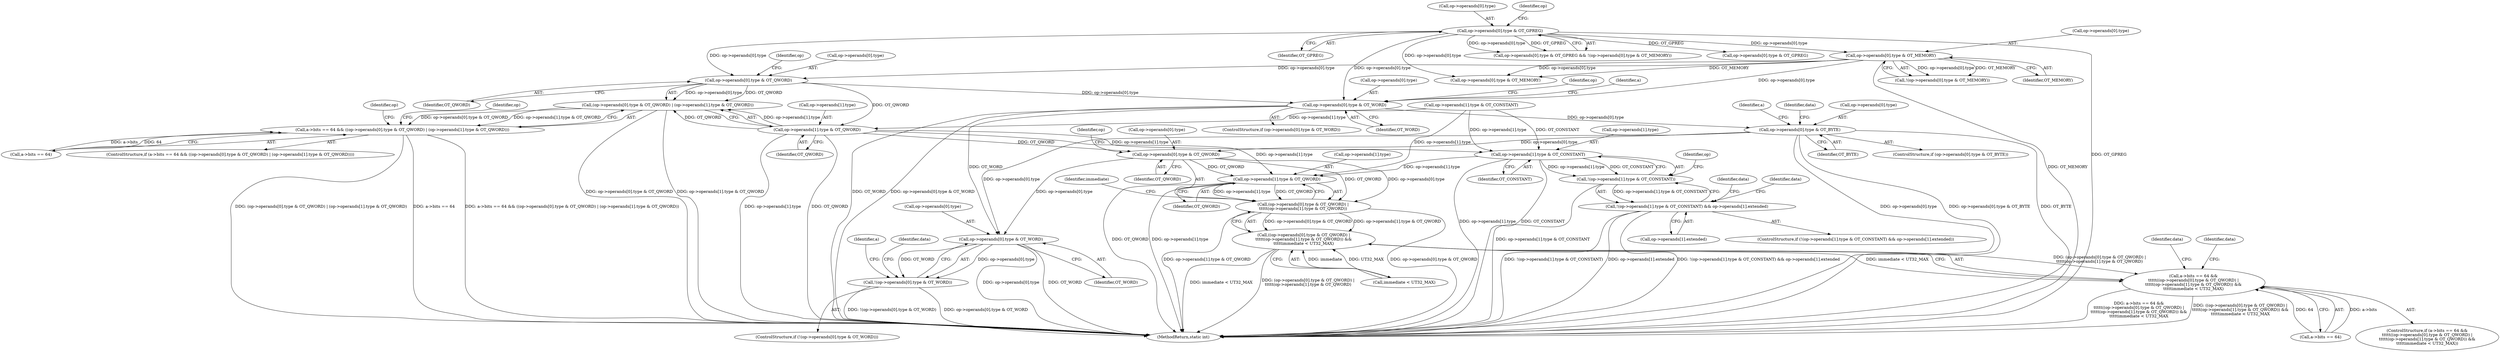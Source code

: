digraph "0_radare2_f17bfd9f1da05f30f23a4dd05e9d2363e1406948@API" {
"1000217" [label="(Call,op->operands[0].type & OT_QWORD)"];
"1000189" [label="(Call,op->operands[0].type & OT_GPREG)"];
"1000199" [label="(Call,op->operands[0].type & OT_MEMORY)"];
"1000216" [label="(Call,(op->operands[0].type & OT_QWORD) | (op->operands[1].type & OT_QWORD))"];
"1000210" [label="(Call,a->bits == 64 && ((op->operands[0].type & OT_QWORD) | (op->operands[1].type & OT_QWORD)))"];
"1000226" [label="(Call,op->operands[1].type & OT_QWORD)"];
"1000239" [label="(Call,op->operands[1].type & OT_CONSTANT)"];
"1000238" [label="(Call,!(op->operands[1].type & OT_CONSTANT))"];
"1000237" [label="(Call,!(op->operands[1].type & OT_CONSTANT) && op->operands[1].extended)"];
"1000361" [label="(Call,op->operands[1].type & OT_QWORD)"];
"1000351" [label="(Call,(op->operands[0].type & OT_QWORD) |\n\t\t\t\t\t(op->operands[1].type & OT_QWORD))"];
"1000350" [label="(Call,((op->operands[0].type & OT_QWORD) |\n\t\t\t\t\t(op->operands[1].type & OT_QWORD)) &&\n\t\t\t\t\timmediate < UT32_MAX)"];
"1000344" [label="(Call,a->bits == 64 &&\n\t\t\t\t\t((op->operands[0].type & OT_QWORD) |\n\t\t\t\t\t(op->operands[1].type & OT_QWORD)) &&\n\t\t\t\t\timmediate < UT32_MAX)"];
"1000352" [label="(Call,op->operands[0].type & OT_QWORD)"];
"1000426" [label="(Call,op->operands[0].type & OT_WORD)"];
"1000425" [label="(Call,!(op->operands[0].type & OT_WORD))"];
"1000287" [label="(Call,op->operands[0].type & OT_WORD)"];
"1000311" [label="(Call,op->operands[0].type & OT_BYTE)"];
"1000197" [label="(Identifier,OT_GPREG)"];
"1000497" [label="(Call,op->operands[0].type & OT_MEMORY)"];
"1000188" [label="(Call,op->operands[0].type & OT_GPREG && !(op->operands[0].type & OT_MEMORY))"];
"1000198" [label="(Call,!(op->operands[0].type & OT_MEMORY))"];
"1000370" [label="(Call,immediate < UT32_MAX)"];
"1003216" [label="(MethodReturn,static int)"];
"1000287" [label="(Call,op->operands[0].type & OT_WORD)"];
"1000243" [label="(Identifier,op)"];
"1000427" [label="(Call,op->operands[0].type)"];
"1000247" [label="(Identifier,OT_CONSTANT)"];
"1000258" [label="(Identifier,data)"];
"1000345" [label="(Call,a->bits == 64)"];
"1000311" [label="(Call,op->operands[0].type & OT_BYTE)"];
"1000315" [label="(Identifier,op)"];
"1000362" [label="(Call,op->operands[1].type)"];
"1000319" [label="(Identifier,OT_BYTE)"];
"1000424" [label="(ControlStructure,if (!(op->operands[0].type & OT_WORD)))"];
"1000371" [label="(Identifier,immediate)"];
"1000398" [label="(Identifier,data)"];
"1000360" [label="(Identifier,OT_QWORD)"];
"1000225" [label="(Identifier,OT_QWORD)"];
"1000518" [label="(Call,op->operands[0].type & OT_GPREG)"];
"1000248" [label="(Call,op->operands[1].extended)"];
"1000295" [label="(Identifier,OT_WORD)"];
"1000210" [label="(Call,a->bits == 64 && ((op->operands[0].type & OT_QWORD) | (op->operands[1].type & OT_QWORD)))"];
"1000323" [label="(Identifier,data)"];
"1000189" [label="(Call,op->operands[0].type & OT_GPREG)"];
"1000251" [label="(Identifier,op)"];
"1000286" [label="(ControlStructure,if (op->operands[0].type & OT_WORD))"];
"1000190" [label="(Call,op->operands[0].type)"];
"1000353" [label="(Call,op->operands[0].type)"];
"1000216" [label="(Call,(op->operands[0].type & OT_QWORD) | (op->operands[1].type & OT_QWORD))"];
"1000351" [label="(Call,(op->operands[0].type & OT_QWORD) |\n\t\t\t\t\t(op->operands[1].type & OT_QWORD))"];
"1000203" [label="(Identifier,op)"];
"1000200" [label="(Call,op->operands[0].type)"];
"1000312" [label="(Call,op->operands[0].type)"];
"1000230" [label="(Identifier,op)"];
"1000211" [label="(Call,a->bits == 64)"];
"1000376" [label="(Identifier,data)"];
"1000237" [label="(Call,!(op->operands[1].type & OT_CONSTANT) && op->operands[1].extended)"];
"1000217" [label="(Call,op->operands[0].type & OT_QWORD)"];
"1000300" [label="(Identifier,a)"];
"1000240" [label="(Call,op->operands[1].type)"];
"1000266" [label="(Identifier,data)"];
"1000207" [label="(Identifier,OT_MEMORY)"];
"1000344" [label="(Call,a->bits == 64 &&\n\t\t\t\t\t((op->operands[0].type & OT_QWORD) |\n\t\t\t\t\t(op->operands[1].type & OT_QWORD)) &&\n\t\t\t\t\timmediate < UT32_MAX)"];
"1000275" [label="(Identifier,op)"];
"1000347" [label="(Identifier,a)"];
"1000350" [label="(Call,((op->operands[0].type & OT_QWORD) |\n\t\t\t\t\t(op->operands[1].type & OT_QWORD)) &&\n\t\t\t\t\timmediate < UT32_MAX)"];
"1000426" [label="(Call,op->operands[0].type & OT_WORD)"];
"1000238" [label="(Call,!(op->operands[1].type & OT_CONSTANT))"];
"1000434" [label="(Identifier,OT_WORD)"];
"1000226" [label="(Call,op->operands[1].type & OT_QWORD)"];
"1000365" [label="(Identifier,op)"];
"1000438" [label="(Identifier,data)"];
"1000288" [label="(Call,op->operands[0].type)"];
"1000343" [label="(ControlStructure,if (a->bits == 64 &&\n\t\t\t\t\t((op->operands[0].type & OT_QWORD) |\n\t\t\t\t\t(op->operands[1].type & OT_QWORD)) &&\n\t\t\t\t\timmediate < UT32_MAX))"];
"1000132" [label="(Call,op->operands[1].type & OT_CONSTANT)"];
"1000218" [label="(Call,op->operands[0].type)"];
"1000361" [label="(Call,op->operands[1].type & OT_QWORD)"];
"1000209" [label="(ControlStructure,if (a->bits == 64 && ((op->operands[0].type & OT_QWORD) | (op->operands[1].type & OT_QWORD))))"];
"1000234" [label="(Identifier,OT_QWORD)"];
"1000199" [label="(Call,op->operands[0].type & OT_MEMORY)"];
"1000352" [label="(Call,op->operands[0].type & OT_QWORD)"];
"1000236" [label="(ControlStructure,if (!(op->operands[1].type & OT_CONSTANT) && op->operands[1].extended))"];
"1000310" [label="(ControlStructure,if (op->operands[0].type & OT_BYTE))"];
"1000456" [label="(Identifier,a)"];
"1000239" [label="(Call,op->operands[1].type & OT_CONSTANT)"];
"1000425" [label="(Call,!(op->operands[0].type & OT_WORD))"];
"1000227" [label="(Call,op->operands[1].type)"];
"1000369" [label="(Identifier,OT_QWORD)"];
"1000217" -> "1000216"  [label="AST: "];
"1000217" -> "1000225"  [label="CFG: "];
"1000218" -> "1000217"  [label="AST: "];
"1000225" -> "1000217"  [label="AST: "];
"1000230" -> "1000217"  [label="CFG: "];
"1000217" -> "1000216"  [label="DDG: op->operands[0].type"];
"1000217" -> "1000216"  [label="DDG: OT_QWORD"];
"1000189" -> "1000217"  [label="DDG: op->operands[0].type"];
"1000199" -> "1000217"  [label="DDG: op->operands[0].type"];
"1000217" -> "1000226"  [label="DDG: OT_QWORD"];
"1000217" -> "1000287"  [label="DDG: op->operands[0].type"];
"1000189" -> "1000188"  [label="AST: "];
"1000189" -> "1000197"  [label="CFG: "];
"1000190" -> "1000189"  [label="AST: "];
"1000197" -> "1000189"  [label="AST: "];
"1000203" -> "1000189"  [label="CFG: "];
"1000188" -> "1000189"  [label="CFG: "];
"1000189" -> "1003216"  [label="DDG: OT_GPREG"];
"1000189" -> "1000188"  [label="DDG: op->operands[0].type"];
"1000189" -> "1000188"  [label="DDG: OT_GPREG"];
"1000189" -> "1000199"  [label="DDG: op->operands[0].type"];
"1000189" -> "1000287"  [label="DDG: op->operands[0].type"];
"1000189" -> "1000497"  [label="DDG: op->operands[0].type"];
"1000189" -> "1000518"  [label="DDG: OT_GPREG"];
"1000199" -> "1000198"  [label="AST: "];
"1000199" -> "1000207"  [label="CFG: "];
"1000200" -> "1000199"  [label="AST: "];
"1000207" -> "1000199"  [label="AST: "];
"1000198" -> "1000199"  [label="CFG: "];
"1000199" -> "1003216"  [label="DDG: OT_MEMORY"];
"1000199" -> "1000198"  [label="DDG: op->operands[0].type"];
"1000199" -> "1000198"  [label="DDG: OT_MEMORY"];
"1000199" -> "1000287"  [label="DDG: op->operands[0].type"];
"1000199" -> "1000497"  [label="DDG: op->operands[0].type"];
"1000199" -> "1000497"  [label="DDG: OT_MEMORY"];
"1000216" -> "1000210"  [label="AST: "];
"1000216" -> "1000226"  [label="CFG: "];
"1000226" -> "1000216"  [label="AST: "];
"1000210" -> "1000216"  [label="CFG: "];
"1000216" -> "1003216"  [label="DDG: op->operands[1].type & OT_QWORD"];
"1000216" -> "1003216"  [label="DDG: op->operands[0].type & OT_QWORD"];
"1000216" -> "1000210"  [label="DDG: op->operands[0].type & OT_QWORD"];
"1000216" -> "1000210"  [label="DDG: op->operands[1].type & OT_QWORD"];
"1000226" -> "1000216"  [label="DDG: op->operands[1].type"];
"1000226" -> "1000216"  [label="DDG: OT_QWORD"];
"1000210" -> "1000209"  [label="AST: "];
"1000210" -> "1000211"  [label="CFG: "];
"1000211" -> "1000210"  [label="AST: "];
"1000243" -> "1000210"  [label="CFG: "];
"1000275" -> "1000210"  [label="CFG: "];
"1000210" -> "1003216"  [label="DDG: a->bits == 64 && ((op->operands[0].type & OT_QWORD) | (op->operands[1].type & OT_QWORD))"];
"1000210" -> "1003216"  [label="DDG: (op->operands[0].type & OT_QWORD) | (op->operands[1].type & OT_QWORD)"];
"1000210" -> "1003216"  [label="DDG: a->bits == 64"];
"1000211" -> "1000210"  [label="DDG: a->bits"];
"1000211" -> "1000210"  [label="DDG: 64"];
"1000226" -> "1000234"  [label="CFG: "];
"1000227" -> "1000226"  [label="AST: "];
"1000234" -> "1000226"  [label="AST: "];
"1000226" -> "1003216"  [label="DDG: op->operands[1].type"];
"1000226" -> "1003216"  [label="DDG: OT_QWORD"];
"1000132" -> "1000226"  [label="DDG: op->operands[1].type"];
"1000226" -> "1000239"  [label="DDG: op->operands[1].type"];
"1000226" -> "1000352"  [label="DDG: OT_QWORD"];
"1000226" -> "1000361"  [label="DDG: op->operands[1].type"];
"1000239" -> "1000238"  [label="AST: "];
"1000239" -> "1000247"  [label="CFG: "];
"1000240" -> "1000239"  [label="AST: "];
"1000247" -> "1000239"  [label="AST: "];
"1000238" -> "1000239"  [label="CFG: "];
"1000239" -> "1003216"  [label="DDG: op->operands[1].type"];
"1000239" -> "1003216"  [label="DDG: OT_CONSTANT"];
"1000239" -> "1000238"  [label="DDG: op->operands[1].type"];
"1000239" -> "1000238"  [label="DDG: OT_CONSTANT"];
"1000132" -> "1000239"  [label="DDG: op->operands[1].type"];
"1000132" -> "1000239"  [label="DDG: OT_CONSTANT"];
"1000239" -> "1000361"  [label="DDG: op->operands[1].type"];
"1000238" -> "1000237"  [label="AST: "];
"1000251" -> "1000238"  [label="CFG: "];
"1000237" -> "1000238"  [label="CFG: "];
"1000238" -> "1003216"  [label="DDG: op->operands[1].type & OT_CONSTANT"];
"1000238" -> "1000237"  [label="DDG: op->operands[1].type & OT_CONSTANT"];
"1000237" -> "1000236"  [label="AST: "];
"1000237" -> "1000248"  [label="CFG: "];
"1000248" -> "1000237"  [label="AST: "];
"1000258" -> "1000237"  [label="CFG: "];
"1000266" -> "1000237"  [label="CFG: "];
"1000237" -> "1003216"  [label="DDG: op->operands[1].extended"];
"1000237" -> "1003216"  [label="DDG: !(op->operands[1].type & OT_CONSTANT) && op->operands[1].extended"];
"1000237" -> "1003216"  [label="DDG: !(op->operands[1].type & OT_CONSTANT)"];
"1000361" -> "1000351"  [label="AST: "];
"1000361" -> "1000369"  [label="CFG: "];
"1000362" -> "1000361"  [label="AST: "];
"1000369" -> "1000361"  [label="AST: "];
"1000351" -> "1000361"  [label="CFG: "];
"1000361" -> "1003216"  [label="DDG: OT_QWORD"];
"1000361" -> "1003216"  [label="DDG: op->operands[1].type"];
"1000361" -> "1000351"  [label="DDG: op->operands[1].type"];
"1000361" -> "1000351"  [label="DDG: OT_QWORD"];
"1000132" -> "1000361"  [label="DDG: op->operands[1].type"];
"1000352" -> "1000361"  [label="DDG: OT_QWORD"];
"1000351" -> "1000350"  [label="AST: "];
"1000352" -> "1000351"  [label="AST: "];
"1000371" -> "1000351"  [label="CFG: "];
"1000350" -> "1000351"  [label="CFG: "];
"1000351" -> "1003216"  [label="DDG: op->operands[1].type & OT_QWORD"];
"1000351" -> "1003216"  [label="DDG: op->operands[0].type & OT_QWORD"];
"1000351" -> "1000350"  [label="DDG: op->operands[0].type & OT_QWORD"];
"1000351" -> "1000350"  [label="DDG: op->operands[1].type & OT_QWORD"];
"1000352" -> "1000351"  [label="DDG: op->operands[0].type"];
"1000352" -> "1000351"  [label="DDG: OT_QWORD"];
"1000350" -> "1000344"  [label="AST: "];
"1000350" -> "1000370"  [label="CFG: "];
"1000370" -> "1000350"  [label="AST: "];
"1000344" -> "1000350"  [label="CFG: "];
"1000350" -> "1003216"  [label="DDG: (op->operands[0].type & OT_QWORD) |\n\t\t\t\t\t(op->operands[1].type & OT_QWORD)"];
"1000350" -> "1003216"  [label="DDG: immediate < UT32_MAX"];
"1000350" -> "1000344"  [label="DDG: (op->operands[0].type & OT_QWORD) |\n\t\t\t\t\t(op->operands[1].type & OT_QWORD)"];
"1000350" -> "1000344"  [label="DDG: immediate < UT32_MAX"];
"1000370" -> "1000350"  [label="DDG: immediate"];
"1000370" -> "1000350"  [label="DDG: UT32_MAX"];
"1000344" -> "1000343"  [label="AST: "];
"1000344" -> "1000345"  [label="CFG: "];
"1000345" -> "1000344"  [label="AST: "];
"1000376" -> "1000344"  [label="CFG: "];
"1000398" -> "1000344"  [label="CFG: "];
"1000344" -> "1003216"  [label="DDG: a->bits == 64 &&\n\t\t\t\t\t((op->operands[0].type & OT_QWORD) |\n\t\t\t\t\t(op->operands[1].type & OT_QWORD)) &&\n\t\t\t\t\timmediate < UT32_MAX"];
"1000344" -> "1003216"  [label="DDG: ((op->operands[0].type & OT_QWORD) |\n\t\t\t\t\t(op->operands[1].type & OT_QWORD)) &&\n\t\t\t\t\timmediate < UT32_MAX"];
"1000345" -> "1000344"  [label="DDG: a->bits"];
"1000345" -> "1000344"  [label="DDG: 64"];
"1000352" -> "1000360"  [label="CFG: "];
"1000353" -> "1000352"  [label="AST: "];
"1000360" -> "1000352"  [label="AST: "];
"1000365" -> "1000352"  [label="CFG: "];
"1000311" -> "1000352"  [label="DDG: op->operands[0].type"];
"1000352" -> "1000426"  [label="DDG: op->operands[0].type"];
"1000426" -> "1000425"  [label="AST: "];
"1000426" -> "1000434"  [label="CFG: "];
"1000427" -> "1000426"  [label="AST: "];
"1000434" -> "1000426"  [label="AST: "];
"1000425" -> "1000426"  [label="CFG: "];
"1000426" -> "1003216"  [label="DDG: op->operands[0].type"];
"1000426" -> "1003216"  [label="DDG: OT_WORD"];
"1000426" -> "1000425"  [label="DDG: op->operands[0].type"];
"1000426" -> "1000425"  [label="DDG: OT_WORD"];
"1000311" -> "1000426"  [label="DDG: op->operands[0].type"];
"1000287" -> "1000426"  [label="DDG: OT_WORD"];
"1000425" -> "1000424"  [label="AST: "];
"1000438" -> "1000425"  [label="CFG: "];
"1000456" -> "1000425"  [label="CFG: "];
"1000425" -> "1003216"  [label="DDG: op->operands[0].type & OT_WORD"];
"1000425" -> "1003216"  [label="DDG: !(op->operands[0].type & OT_WORD)"];
"1000287" -> "1000286"  [label="AST: "];
"1000287" -> "1000295"  [label="CFG: "];
"1000288" -> "1000287"  [label="AST: "];
"1000295" -> "1000287"  [label="AST: "];
"1000300" -> "1000287"  [label="CFG: "];
"1000315" -> "1000287"  [label="CFG: "];
"1000287" -> "1003216"  [label="DDG: op->operands[0].type & OT_WORD"];
"1000287" -> "1003216"  [label="DDG: OT_WORD"];
"1000287" -> "1000311"  [label="DDG: op->operands[0].type"];
"1000311" -> "1000310"  [label="AST: "];
"1000311" -> "1000319"  [label="CFG: "];
"1000312" -> "1000311"  [label="AST: "];
"1000319" -> "1000311"  [label="AST: "];
"1000323" -> "1000311"  [label="CFG: "];
"1000347" -> "1000311"  [label="CFG: "];
"1000311" -> "1003216"  [label="DDG: op->operands[0].type"];
"1000311" -> "1003216"  [label="DDG: op->operands[0].type & OT_BYTE"];
"1000311" -> "1003216"  [label="DDG: OT_BYTE"];
}
